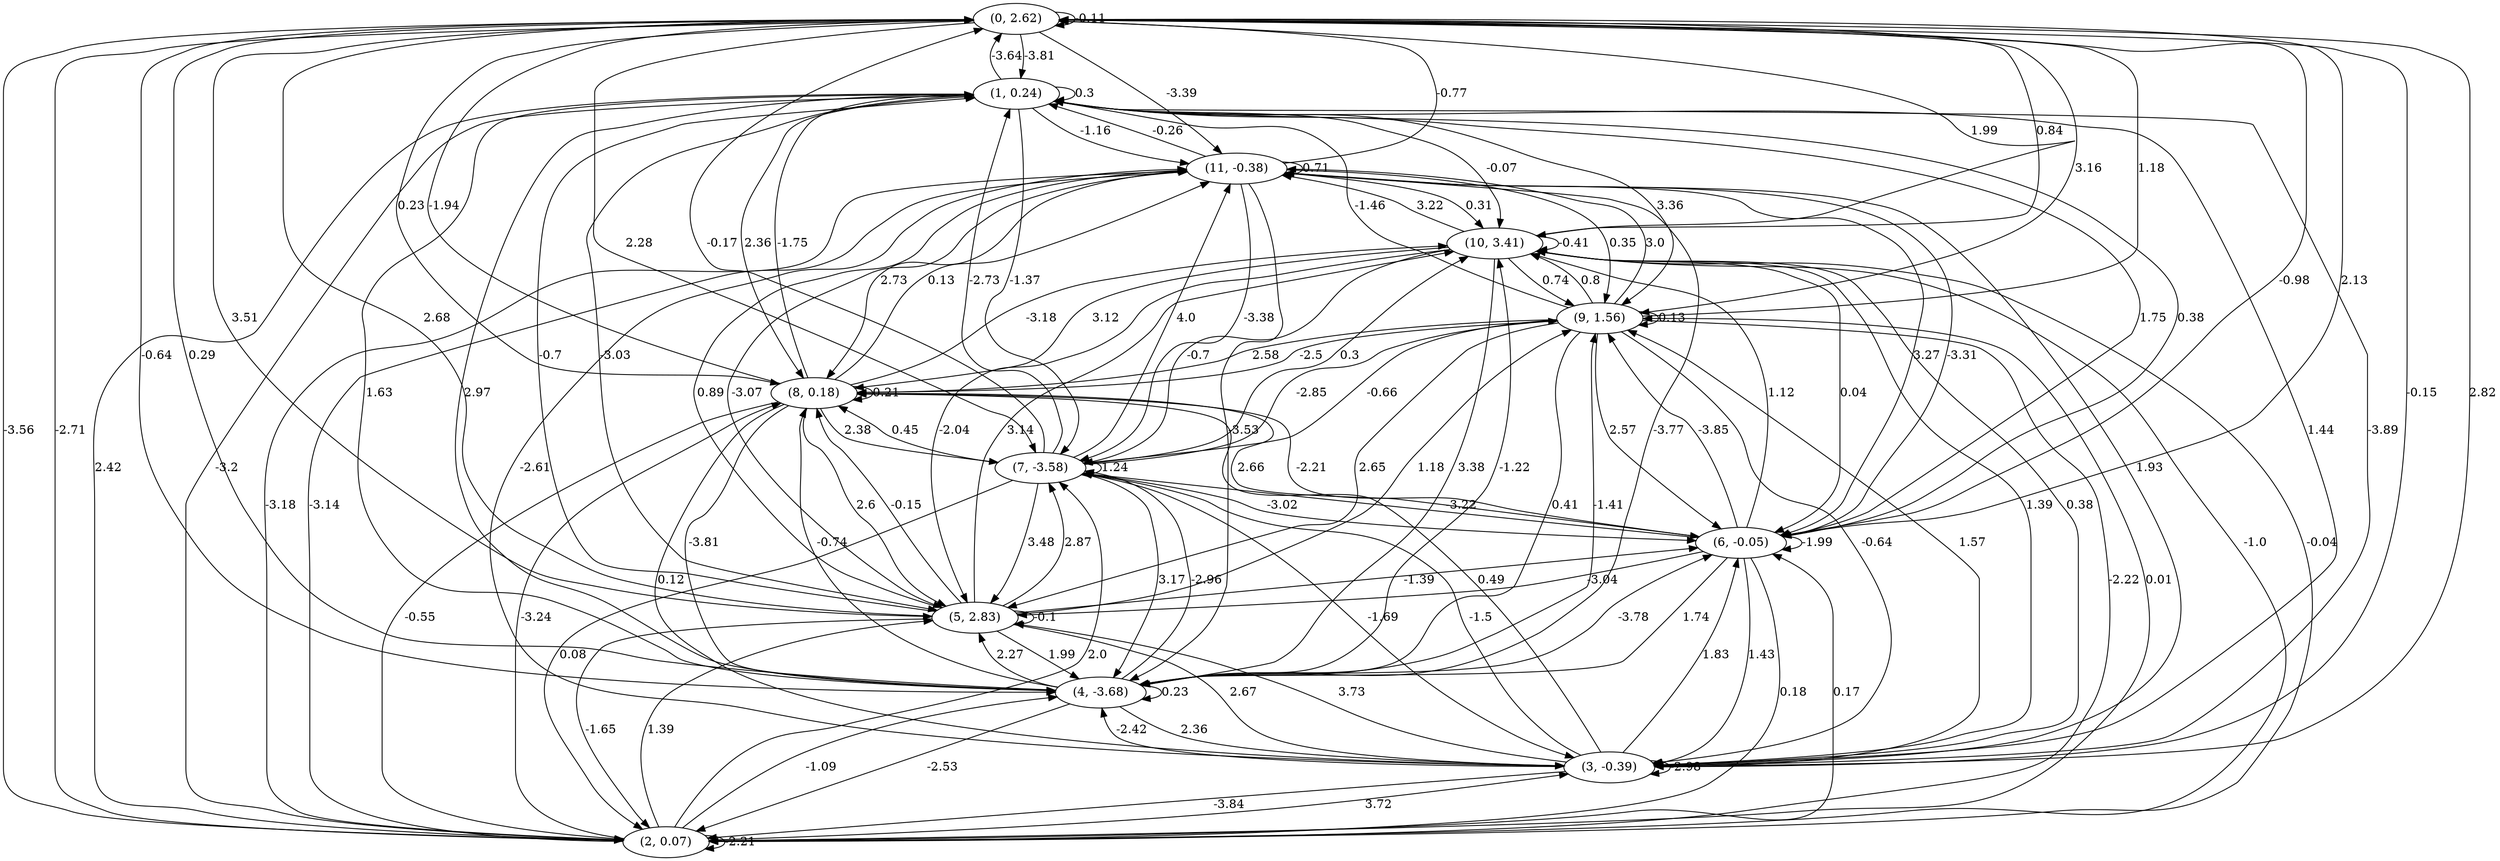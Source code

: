 digraph {
    0 [ label = "(0, 2.62)" ]
    1 [ label = "(1, 0.24)" ]
    2 [ label = "(2, 0.07)" ]
    3 [ label = "(3, -0.39)" ]
    4 [ label = "(4, -3.68)" ]
    5 [ label = "(5, 2.83)" ]
    6 [ label = "(6, -0.05)" ]
    7 [ label = "(7, -3.58)" ]
    8 [ label = "(8, 0.18)" ]
    9 [ label = "(9, 1.56)" ]
    10 [ label = "(10, 3.41)" ]
    11 [ label = "(11, -0.38)" ]
    0 -> 0 [ label = "-0.11" ]
    1 -> 1 [ label = "0.3" ]
    2 -> 2 [ label = "-2.21" ]
    3 -> 3 [ label = "-2.98" ]
    4 -> 4 [ label = "0.23" ]
    5 -> 5 [ label = "-0.1" ]
    6 -> 6 [ label = "-1.99" ]
    7 -> 7 [ label = "1.24" ]
    8 -> 8 [ label = "0.21" ]
    9 -> 9 [ label = "0.13" ]
    10 -> 10 [ label = "-0.41" ]
    11 -> 11 [ label = "0.71" ]
    1 -> 0 [ label = "-3.64" ]
    2 -> 0 [ label = "-2.71" ]
    3 -> 0 [ label = "2.82" ]
    4 -> 0 [ label = "0.29" ]
    5 -> 0 [ label = "2.68" ]
    6 -> 0 [ label = "2.13" ]
    7 -> 0 [ label = "-0.17" ]
    8 -> 0 [ label = "-1.94" ]
    9 -> 0 [ label = "1.18" ]
    10 -> 0 [ label = "0.84" ]
    11 -> 0 [ label = "-0.77" ]
    0 -> 1 [ label = "-3.81" ]
    2 -> 1 [ label = "-3.2" ]
    3 -> 1 [ label = "-3.89" ]
    4 -> 1 [ label = "1.63" ]
    5 -> 1 [ label = "-0.7" ]
    6 -> 1 [ label = "1.75" ]
    7 -> 1 [ label = "-2.73" ]
    8 -> 1 [ label = "-1.75" ]
    9 -> 1 [ label = "-1.46" ]
    11 -> 1 [ label = "-0.26" ]
    0 -> 2 [ label = "-3.56" ]
    1 -> 2 [ label = "2.42" ]
    3 -> 2 [ label = "-3.84" ]
    4 -> 2 [ label = "-2.53" ]
    5 -> 2 [ label = "-1.65" ]
    6 -> 2 [ label = "0.18" ]
    7 -> 2 [ label = "0.08" ]
    8 -> 2 [ label = "-0.55" ]
    9 -> 2 [ label = "-2.22" ]
    10 -> 2 [ label = "-1.0" ]
    11 -> 2 [ label = "-3.18" ]
    0 -> 3 [ label = "-0.15" ]
    1 -> 3 [ label = "1.44" ]
    2 -> 3 [ label = "3.72" ]
    4 -> 3 [ label = "2.36" ]
    5 -> 3 [ label = "2.67" ]
    6 -> 3 [ label = "1.43" ]
    7 -> 3 [ label = "-1.69" ]
    8 -> 3 [ label = "0.12" ]
    9 -> 3 [ label = "-0.64" ]
    10 -> 3 [ label = "1.39" ]
    11 -> 3 [ label = "1.93" ]
    0 -> 4 [ label = "-0.64" ]
    1 -> 4 [ label = "2.97" ]
    2 -> 4 [ label = "-1.09" ]
    3 -> 4 [ label = "-2.42" ]
    5 -> 4 [ label = "1.99" ]
    6 -> 4 [ label = "1.74" ]
    7 -> 4 [ label = "3.17" ]
    8 -> 4 [ label = "-3.81" ]
    9 -> 4 [ label = "0.41" ]
    10 -> 4 [ label = "3.38" ]
    11 -> 4 [ label = "-3.53" ]
    0 -> 5 [ label = "3.51" ]
    1 -> 5 [ label = "-3.03" ]
    2 -> 5 [ label = "1.39" ]
    3 -> 5 [ label = "3.73" ]
    4 -> 5 [ label = "2.27" ]
    6 -> 5 [ label = "-3.04" ]
    7 -> 5 [ label = "3.48" ]
    8 -> 5 [ label = "2.6" ]
    9 -> 5 [ label = "2.65" ]
    10 -> 5 [ label = "-2.04" ]
    11 -> 5 [ label = "-3.07" ]
    0 -> 6 [ label = "-0.98" ]
    1 -> 6 [ label = "0.38" ]
    2 -> 6 [ label = "0.17" ]
    3 -> 6 [ label = "1.83" ]
    4 -> 6 [ label = "-3.78" ]
    5 -> 6 [ label = "-1.39" ]
    7 -> 6 [ label = "-3.02" ]
    8 -> 6 [ label = "2.66" ]
    9 -> 6 [ label = "2.57" ]
    10 -> 6 [ label = "0.04" ]
    11 -> 6 [ label = "3.27" ]
    0 -> 7 [ label = "2.28" ]
    1 -> 7 [ label = "-1.37" ]
    2 -> 7 [ label = "2.0" ]
    3 -> 7 [ label = "-1.5" ]
    4 -> 7 [ label = "-2.96" ]
    5 -> 7 [ label = "2.87" ]
    6 -> 7 [ label = "-3.22" ]
    8 -> 7 [ label = "2.38" ]
    9 -> 7 [ label = "-0.66" ]
    10 -> 7 [ label = "-0.7" ]
    11 -> 7 [ label = "-3.38" ]
    0 -> 8 [ label = "0.23" ]
    1 -> 8 [ label = "2.36" ]
    2 -> 8 [ label = "-3.24" ]
    3 -> 8 [ label = "0.49" ]
    4 -> 8 [ label = "-0.74" ]
    5 -> 8 [ label = "-0.15" ]
    6 -> 8 [ label = "-2.21" ]
    7 -> 8 [ label = "0.45" ]
    9 -> 8 [ label = "2.58" ]
    10 -> 8 [ label = "3.12" ]
    11 -> 8 [ label = "2.73" ]
    0 -> 9 [ label = "3.16" ]
    1 -> 9 [ label = "3.36" ]
    2 -> 9 [ label = "0.01" ]
    3 -> 9 [ label = "1.57" ]
    4 -> 9 [ label = "-1.41" ]
    5 -> 9 [ label = "1.18" ]
    6 -> 9 [ label = "-3.85" ]
    7 -> 9 [ label = "-2.85" ]
    8 -> 9 [ label = "-2.5" ]
    10 -> 9 [ label = "0.74" ]
    11 -> 9 [ label = "0.35" ]
    0 -> 10 [ label = "1.99" ]
    1 -> 10 [ label = "-0.07" ]
    2 -> 10 [ label = "-0.04" ]
    3 -> 10 [ label = "0.38" ]
    4 -> 10 [ label = "-1.22" ]
    5 -> 10 [ label = "3.14" ]
    6 -> 10 [ label = "1.12" ]
    7 -> 10 [ label = "0.3" ]
    8 -> 10 [ label = "-3.18" ]
    9 -> 10 [ label = "0.8" ]
    11 -> 10 [ label = "0.31" ]
    0 -> 11 [ label = "-3.39" ]
    1 -> 11 [ label = "-1.16" ]
    2 -> 11 [ label = "-3.14" ]
    3 -> 11 [ label = "-2.61" ]
    4 -> 11 [ label = "-3.77" ]
    5 -> 11 [ label = "0.89" ]
    6 -> 11 [ label = "-3.31" ]
    7 -> 11 [ label = "4.0" ]
    8 -> 11 [ label = "0.13" ]
    9 -> 11 [ label = "3.0" ]
    10 -> 11 [ label = "3.22" ]
}

